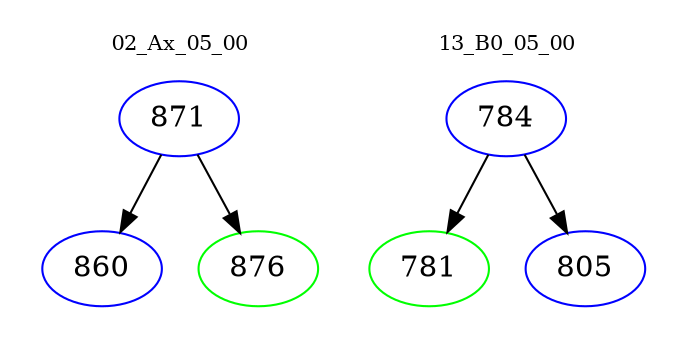 digraph{
subgraph cluster_0 {
color = white
label = "02_Ax_05_00";
fontsize=10;
T0_871 [label="871", color="blue"]
T0_871 -> T0_860 [color="black"]
T0_860 [label="860", color="blue"]
T0_871 -> T0_876 [color="black"]
T0_876 [label="876", color="green"]
}
subgraph cluster_1 {
color = white
label = "13_B0_05_00";
fontsize=10;
T1_784 [label="784", color="blue"]
T1_784 -> T1_781 [color="black"]
T1_781 [label="781", color="green"]
T1_784 -> T1_805 [color="black"]
T1_805 [label="805", color="blue"]
}
}
